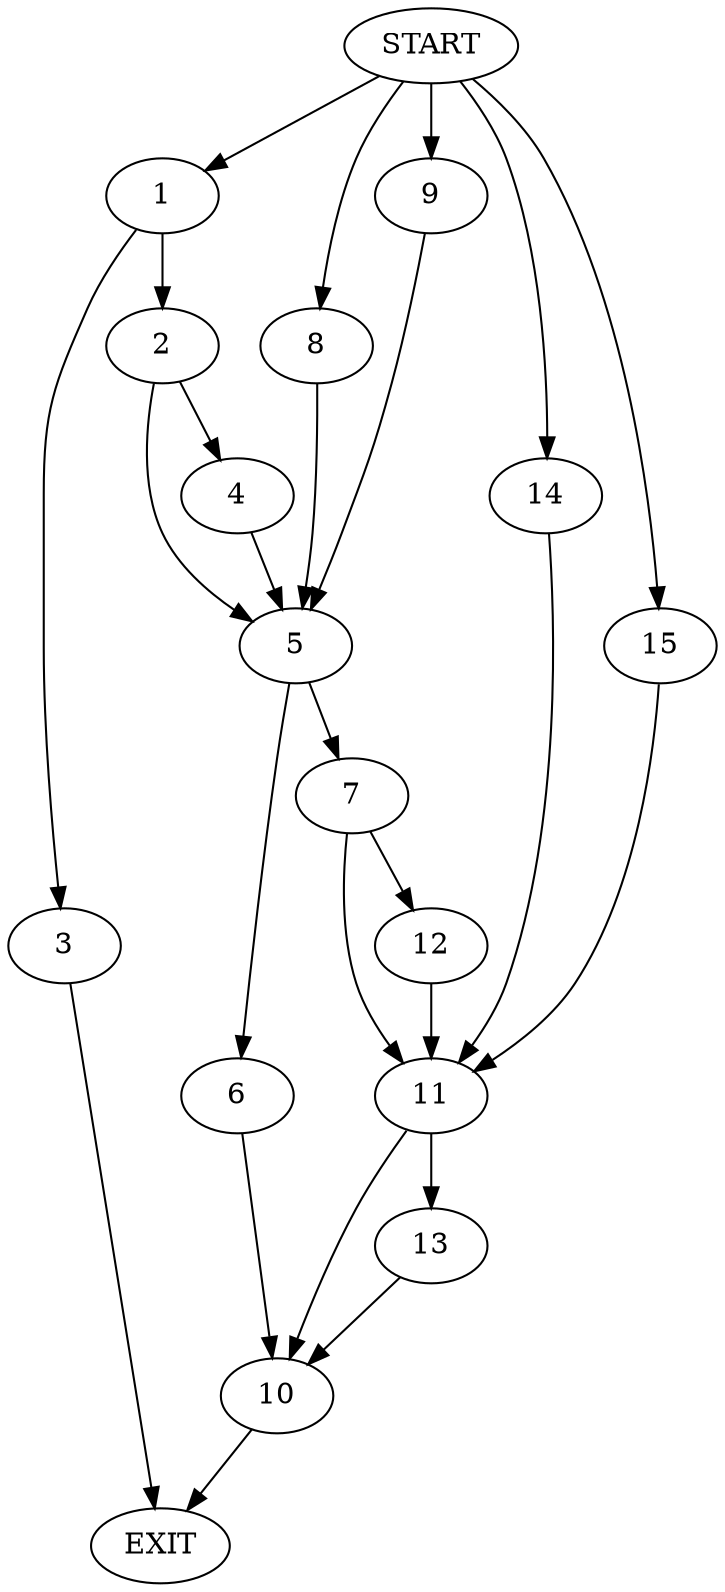 digraph {
0 [label="START"]
16 [label="EXIT"]
0 -> 1
1 -> 2
1 -> 3
2 -> 4
2 -> 5
3 -> 16
4 -> 5
5 -> 6
5 -> 7
0 -> 8
8 -> 5
0 -> 9
9 -> 5
6 -> 10
7 -> 11
7 -> 12
11 -> 10
11 -> 13
12 -> 11
0 -> 14
14 -> 11
0 -> 15
15 -> 11
10 -> 16
13 -> 10
}
